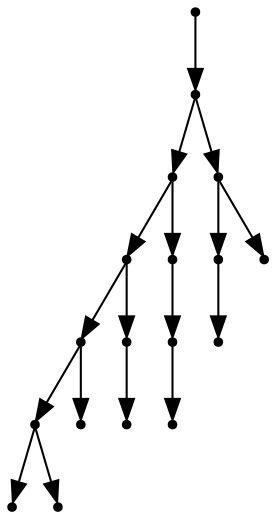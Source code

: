 digraph {
  17 [shape=point];
  16 [shape=point];
  11 [shape=point];
  7 [shape=point];
  4 [shape=point];
  2 [shape=point];
  0 [shape=point];
  1 [shape=point];
  3 [shape=point];
  6 [shape=point];
  5 [shape=point];
  10 [shape=point];
  9 [shape=point];
  8 [shape=point];
  15 [shape=point];
  13 [shape=point];
  12 [shape=point];
  14 [shape=point];
17 -> 16;
16 -> 11;
11 -> 7;
7 -> 4;
4 -> 2;
2 -> 0;
2 -> 1;
4 -> 3;
7 -> 6;
6 -> 5;
11 -> 10;
10 -> 9;
9 -> 8;
16 -> 15;
15 -> 13;
13 -> 12;
15 -> 14;
}
